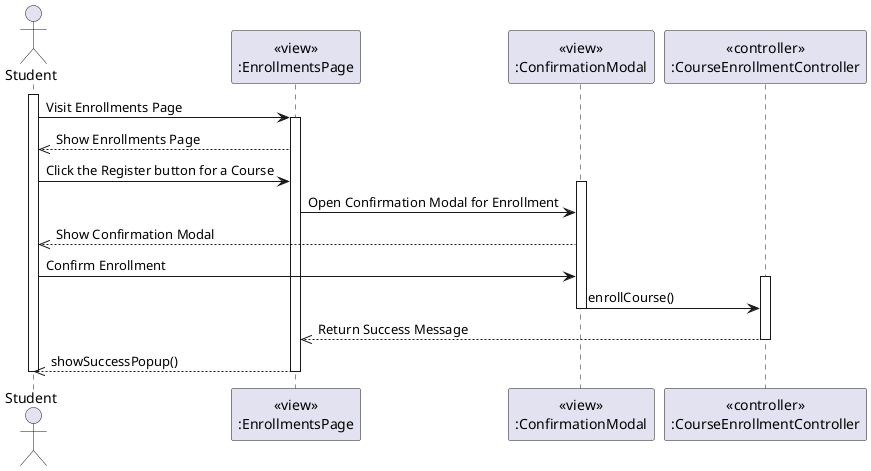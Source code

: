 @startuml EnrollNewCourse
actor Student
participant EnrollmentsPageView [
  <<view>>
  :EnrollmentsPage
]

participant ConfirmationModalView [
  <<view>>
  :ConfirmationModal
]

participant CourseEnrollmentController [
    <<controller>>
    :CourseEnrollmentController
]

activate Student
Student -> EnrollmentsPageView: Visit Enrollments Page
activate EnrollmentsPageView
EnrollmentsPageView -->> Student: Show Enrollments Page

Student -> EnrollmentsPageView: Click the Register button for a Course
activate ConfirmationModalView
EnrollmentsPageView -> ConfirmationModalView: Open Confirmation Modal for Enrollment
ConfirmationModalView -->> Student: Show Confirmation Modal

Student -> ConfirmationModalView: Confirm Enrollment
activate CourseEnrollmentController
ConfirmationModalView -> CourseEnrollmentController: enrollCourse()
deactivate ConfirmationModalView
CourseEnrollmentController -->> EnrollmentsPageView: Return Success Message
deactivate CourseEnrollmentController
EnrollmentsPageView -->> Student: showSuccessPopup()
deactivate Student
deactivate EnrollmentsPageView
@enduml
